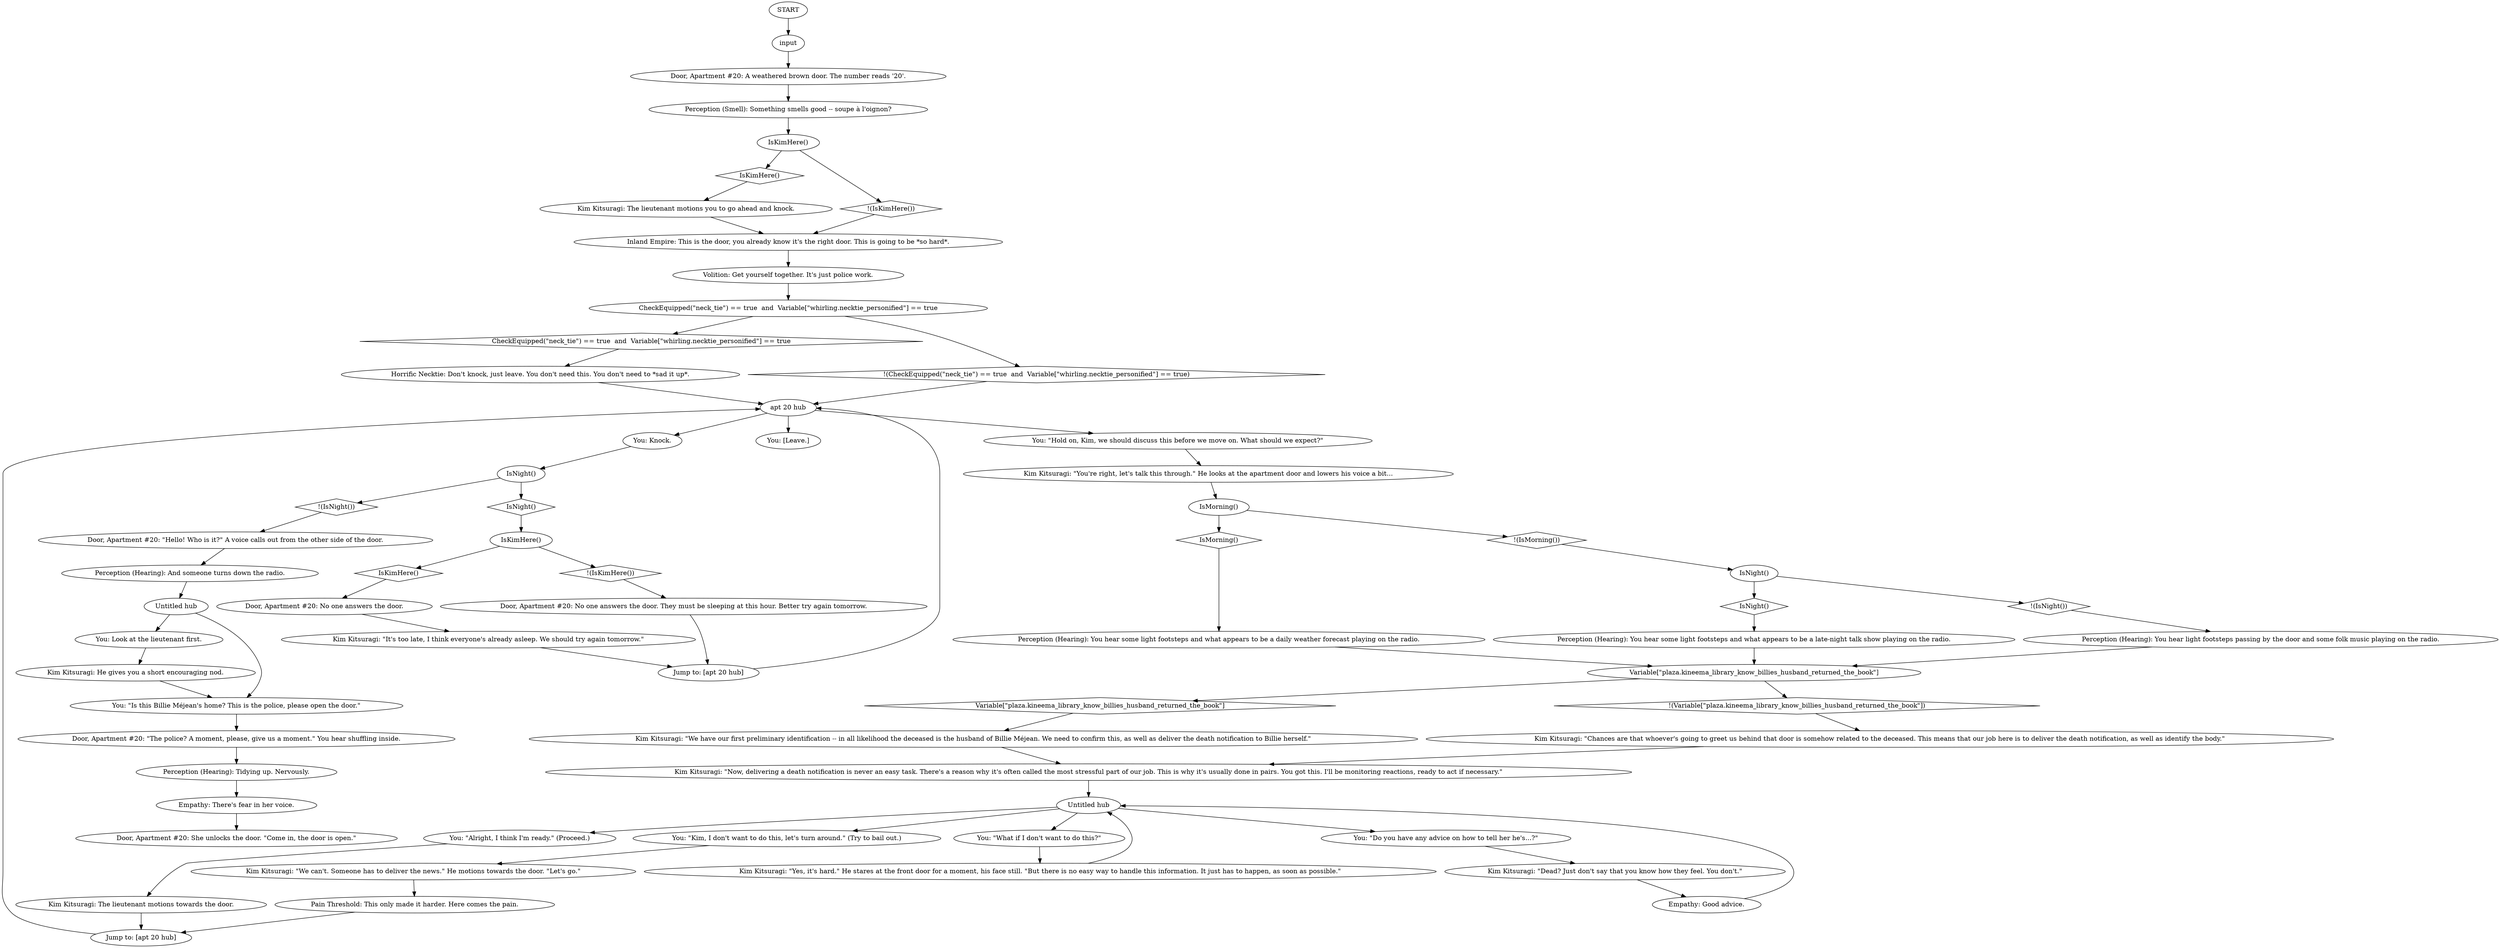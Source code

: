 # APT / WCW DOOR
# DOOR, APARTMENT #20 (WORKING CLASS WOMAN)
# ==================================================
digraph G {
	  0 [label="START"];
	  1 [label="input"];
	  3 [label="IsKimHere()"];
	  4 [label="IsKimHere()", shape=diamond];
	  5 [label="!(IsKimHere())", shape=diamond];
	  6 [label="Kim Kitsuragi: The lieutenant motions you to go ahead and knock."];
	  7 [label="Kim Kitsuragi: \"Now, delivering a death notification is never an easy task. There's a reason why it's often called the most stressful part of our job. This is why it's usually done in pairs. You got this. I'll be monitoring reactions, ready to act if necessary.\""];
	  8 [label="IsMorning()"];
	  9 [label="IsMorning()", shape=diamond];
	  10 [label="!(IsMorning())", shape=diamond];
	  11 [label="You: \"What if I don't want to do this?\""];
	  12 [label="You: \"Alright, I think I'm ready.\" (Proceed.)"];
	  13 [label="Volition: Get yourself together. It's just police work."];
	  14 [label="You: Knock."];
	  15 [label="Untitled hub"];
	  16 [label="You: \"Is this Billie Méjean's home? This is the police, please open the door.\""];
	  17 [label="You: [Leave.]"];
	  18 [label="Horrific Necktie: Don't knock, just leave. You don't need this. You don't need to *sad it up*."];
	  19 [label="Perception (Hearing): You hear light footsteps passing by the door and some folk music playing on the radio."];
	  20 [label="Pain Threshold: This only made it harder. Here comes the pain."];
	  21 [label="Kim Kitsuragi: \"We have our first preliminary identification -- in all likelihood the deceased is the husband of Billie Méjean. We need to confirm this, as well as deliver the death notification to Billie herself.\""];
	  22 [label="Jump to: [apt 20 hub]"];
	  23 [label="Perception (Smell): Something smells good -- soupe à l'oignon?"];
	  24 [label="Perception (Hearing): And someone turns down the radio."];
	  25 [label="Kim Kitsuragi: \"Chances are that whoever's going to greet us behind that door is somehow related to the deceased. This means that our job here is to deliver the death notification, as well as identify the body.\""];
	  26 [label="Perception (Hearing): You hear some light footsteps and what appears to be a late-night talk show playing on the radio."];
	  27 [label="You: Look at the lieutenant first."];
	  28 [label="IsNight()"];
	  29 [label="IsNight()", shape=diamond];
	  30 [label="!(IsNight())", shape=diamond];
	  31 [label="You: \"Kim, I don't want to do this, let's turn around.\" (Try to bail out.)"];
	  32 [label="Kim Kitsuragi: \"It's too late, I think everyone's already asleep. We should try again tomorrow.\""];
	  33 [label="Door, Apartment #20: A weathered brown door. The number reads '20'."];
	  34 [label="CheckEquipped(\"neck_tie\") == true  and  Variable[\"whirling.necktie_personified\"] == true"];
	  35 [label="CheckEquipped(\"neck_tie\") == true  and  Variable[\"whirling.necktie_personified\"] == true", shape=diamond];
	  36 [label="!(CheckEquipped(\"neck_tie\") == true  and  Variable[\"whirling.necktie_personified\"] == true)", shape=diamond];
	  37 [label="IsNight()"];
	  38 [label="IsNight()", shape=diamond];
	  39 [label="!(IsNight())", shape=diamond];
	  40 [label="Empathy: Good advice."];
	  41 [label="Kim Kitsuragi: He gives you a short encouraging nod."];
	  42 [label="Door, Apartment #20: No one answers the door."];
	  43 [label="Kim Kitsuragi: The lieutenant motions towards the door."];
	  44 [label="Door, Apartment #20: She unlocks the door. \"Come in, the door is open.\""];
	  45 [label="Kim Kitsuragi: \"You're right, let's talk this through.\" He looks at the apartment door and lowers his voice a bit..."];
	  46 [label="Door, Apartment #20: No one answers the door. They must be sleeping at this hour. Better try again tomorrow."];
	  47 [label="apt 20 hub"];
	  48 [label="Variable[\"plaza.kineema_library_know_billies_husband_returned_the_book\"]"];
	  49 [label="Variable[\"plaza.kineema_library_know_billies_husband_returned_the_book\"]", shape=diamond];
	  50 [label="!(Variable[\"plaza.kineema_library_know_billies_husband_returned_the_book\"])", shape=diamond];
	  51 [label="Kim Kitsuragi: \"Dead? Just don't say that you know how they feel. You don't.\""];
	  52 [label="Perception (Hearing): Tidying up. Nervously."];
	  53 [label="Door, Apartment #20: \"Hello! Who is it?\" A voice calls out from the other side of the door."];
	  54 [label="Jump to: [apt 20 hub]"];
	  55 [label="Kim Kitsuragi: \"We can't. Someone has to deliver the news.\" He motions towards the door. \"Let's go.\""];
	  56 [label="Perception (Hearing): You hear some light footsteps and what appears to be a daily weather forecast playing on the radio."];
	  57 [label="IsKimHere()"];
	  58 [label="IsKimHere()", shape=diamond];
	  59 [label="!(IsKimHere())", shape=diamond];
	  60 [label="Door, Apartment #20: \"The police? A moment, please, give us a moment.\" You hear shuffling inside."];
	  61 [label="Empathy: There's fear in her voice."];
	  62 [label="You: \"Hold on, Kim, we should discuss this before we move on. What should we expect?\""];
	  63 [label="Kim Kitsuragi: \"Yes, it's hard.\" He stares at the front door for a moment, his face still. \"But there is no easy way to handle this information. It just has to happen, as soon as possible.\""];
	  64 [label="Inland Empire: This is the door, you already know it's the right door. This is going to be *so hard*."];
	  65 [label="Untitled hub"];
	  66 [label="You: \"Do you have any advice on how to tell her he's...?\""];
	  0 -> 1
	  1 -> 33
	  3 -> 4
	  3 -> 5
	  4 -> 6
	  5 -> 64
	  6 -> 64
	  7 -> 65
	  8 -> 9
	  8 -> 10
	  9 -> 56
	  10 -> 37
	  11 -> 63
	  12 -> 43
	  13 -> 34
	  14 -> 28
	  15 -> 16
	  15 -> 27
	  16 -> 60
	  18 -> 47
	  19 -> 48
	  20 -> 22
	  21 -> 7
	  22 -> 47
	  23 -> 3
	  24 -> 15
	  25 -> 7
	  26 -> 48
	  27 -> 41
	  28 -> 29
	  28 -> 30
	  29 -> 57
	  30 -> 53
	  31 -> 55
	  32 -> 54
	  33 -> 23
	  34 -> 35
	  34 -> 36
	  35 -> 18
	  36 -> 47
	  37 -> 38
	  37 -> 39
	  38 -> 26
	  39 -> 19
	  40 -> 65
	  41 -> 16
	  42 -> 32
	  43 -> 22
	  45 -> 8
	  46 -> 54
	  47 -> 17
	  47 -> 62
	  47 -> 14
	  48 -> 49
	  48 -> 50
	  49 -> 21
	  50 -> 25
	  51 -> 40
	  52 -> 61
	  53 -> 24
	  54 -> 47
	  55 -> 20
	  56 -> 48
	  57 -> 58
	  57 -> 59
	  58 -> 42
	  59 -> 46
	  60 -> 52
	  61 -> 44
	  62 -> 45
	  63 -> 65
	  64 -> 13
	  65 -> 66
	  65 -> 11
	  65 -> 12
	  65 -> 31
	  66 -> 51
}

